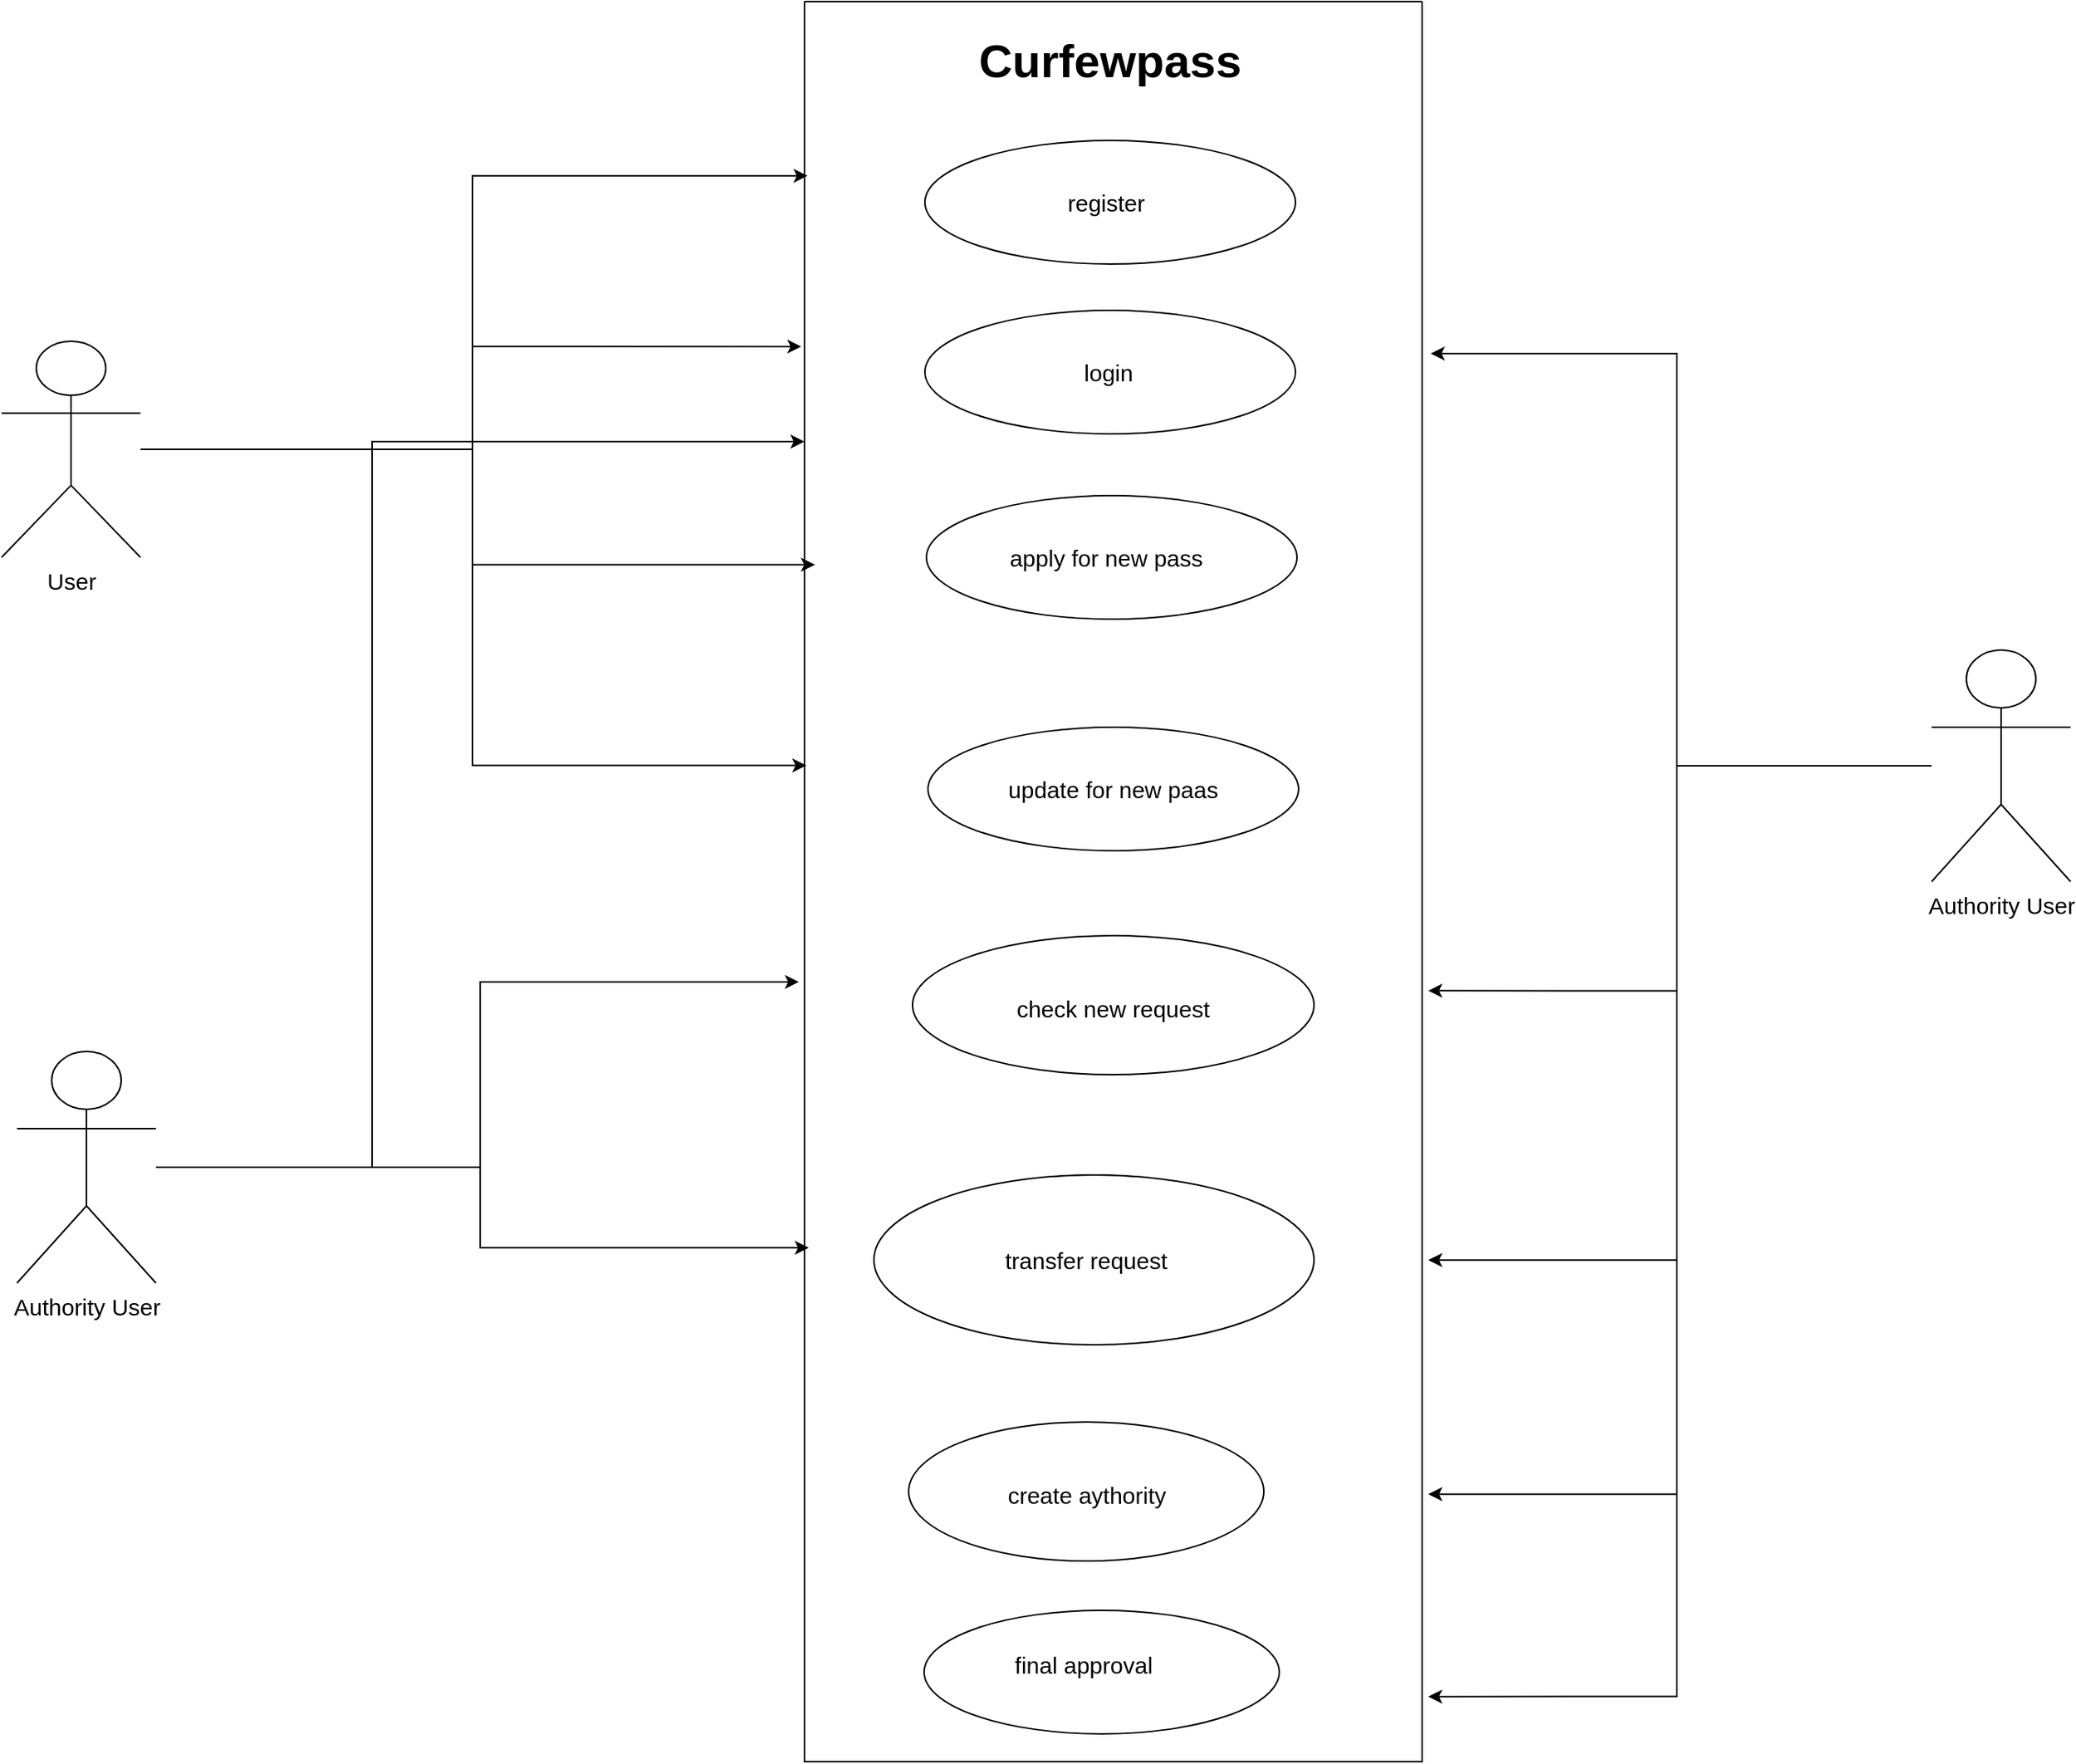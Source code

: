 <mxfile version="16.5.1" type="device"><diagram id="QCN4S0yS_lcyQeRI3mhA" name="Page-1"><mxGraphModel dx="1037" dy="1200" grid="1" gridSize="10" guides="1" tooltips="1" connect="1" arrows="1" fold="1" page="1" pageScale="1" pageWidth="850" pageHeight="1100" math="0" shadow="0"><root><mxCell id="0"/><mxCell id="1" parent="0"/><mxCell id="UtvrsTzjQvRRBVIzQx34-10" style="edgeStyle=orthogonalEdgeStyle;rounded=0;orthogonalLoop=1;jettySize=auto;html=1;entryX=0.005;entryY=0.099;entryDx=0;entryDy=0;entryPerimeter=0;" edge="1" parent="1" source="ehw7Dv09o0LKN-NOaUzj-4" target="ehw7Dv09o0LKN-NOaUzj-6"><mxGeometry relative="1" as="geometry"/></mxCell><mxCell id="UtvrsTzjQvRRBVIzQx34-11" style="edgeStyle=orthogonalEdgeStyle;rounded=0;orthogonalLoop=1;jettySize=auto;html=1;entryX=-0.005;entryY=0.196;entryDx=0;entryDy=0;entryPerimeter=0;" edge="1" parent="1" source="ehw7Dv09o0LKN-NOaUzj-4" target="ehw7Dv09o0LKN-NOaUzj-6"><mxGeometry relative="1" as="geometry"/></mxCell><mxCell id="UtvrsTzjQvRRBVIzQx34-12" style="edgeStyle=orthogonalEdgeStyle;rounded=0;orthogonalLoop=1;jettySize=auto;html=1;entryX=0.017;entryY=0.32;entryDx=0;entryDy=0;entryPerimeter=0;" edge="1" parent="1" source="ehw7Dv09o0LKN-NOaUzj-4" target="ehw7Dv09o0LKN-NOaUzj-6"><mxGeometry relative="1" as="geometry"/></mxCell><mxCell id="UtvrsTzjQvRRBVIzQx34-13" style="edgeStyle=orthogonalEdgeStyle;rounded=0;orthogonalLoop=1;jettySize=auto;html=1;entryX=0.003;entryY=0.434;entryDx=0;entryDy=0;entryPerimeter=0;" edge="1" parent="1" source="ehw7Dv09o0LKN-NOaUzj-4" target="ehw7Dv09o0LKN-NOaUzj-6"><mxGeometry relative="1" as="geometry"/></mxCell><mxCell id="ehw7Dv09o0LKN-NOaUzj-4" value="&lt;div style=&quot;text-align: justify&quot;&gt;&lt;span style=&quot;font-size: 15px&quot;&gt;User&lt;/span&gt;&lt;/div&gt;" style="shape=umlActor;verticalLabelPosition=bottom;verticalAlign=top;html=1;outlineConnect=0;" parent="1" vertex="1"><mxGeometry x="1460" y="550" width="90" height="140" as="geometry"/></mxCell><mxCell id="ehw7Dv09o0LKN-NOaUzj-6" value="" style="swimlane;startSize=0;fontSize=15;" parent="1" vertex="1"><mxGeometry x="1980" y="330" width="400" height="1140" as="geometry"/></mxCell><mxCell id="ehw7Dv09o0LKN-NOaUzj-7" value="&lt;h1&gt;Curfewpass&lt;/h1&gt;" style="text;html=1;strokeColor=none;fillColor=none;spacing=5;spacingTop=-20;whiteSpace=wrap;overflow=hidden;rounded=0;fontSize=15;" parent="ehw7Dv09o0LKN-NOaUzj-6" vertex="1"><mxGeometry x="107.5" y="11" width="202.5" height="60" as="geometry"/></mxCell><mxCell id="ehw7Dv09o0LKN-NOaUzj-8" value="" style="ellipse;whiteSpace=wrap;html=1;fontSize=15;" parent="ehw7Dv09o0LKN-NOaUzj-6" vertex="1"><mxGeometry x="78" y="90" width="240" height="80" as="geometry"/></mxCell><mxCell id="ehw7Dv09o0LKN-NOaUzj-10" value="" style="ellipse;whiteSpace=wrap;html=1;fontSize=15;" parent="ehw7Dv09o0LKN-NOaUzj-6" vertex="1"><mxGeometry x="78" y="200" width="240" height="80" as="geometry"/></mxCell><mxCell id="ehw7Dv09o0LKN-NOaUzj-9" value="" style="ellipse;whiteSpace=wrap;html=1;fontSize=15;" parent="ehw7Dv09o0LKN-NOaUzj-6" vertex="1"><mxGeometry x="79" y="320" width="240" height="80" as="geometry"/></mxCell><mxCell id="ehw7Dv09o0LKN-NOaUzj-11" value="register" style="text;html=1;strokeColor=none;fillColor=none;align=center;verticalAlign=middle;whiteSpace=wrap;rounded=0;fontSize=15;" parent="ehw7Dv09o0LKN-NOaUzj-6" vertex="1"><mxGeometry x="107.5" y="115" width="175" height="30" as="geometry"/></mxCell><mxCell id="ehw7Dv09o0LKN-NOaUzj-12" value="login" style="text;html=1;strokeColor=none;fillColor=none;align=center;verticalAlign=middle;whiteSpace=wrap;rounded=0;fontSize=15;" parent="ehw7Dv09o0LKN-NOaUzj-6" vertex="1"><mxGeometry x="77.5" y="225" width="237.5" height="30" as="geometry"/></mxCell><mxCell id="ehw7Dv09o0LKN-NOaUzj-13" value="apply for new pass" style="text;html=1;strokeColor=none;fillColor=none;align=center;verticalAlign=middle;whiteSpace=wrap;rounded=0;fontSize=15;" parent="ehw7Dv09o0LKN-NOaUzj-6" vertex="1"><mxGeometry x="122.5" y="345" width="145" height="30" as="geometry"/></mxCell><mxCell id="ehw7Dv09o0LKN-NOaUzj-42" value="" style="ellipse;whiteSpace=wrap;html=1;fontSize=15;" parent="ehw7Dv09o0LKN-NOaUzj-6" vertex="1"><mxGeometry x="80" y="470" width="240" height="80" as="geometry"/></mxCell><mxCell id="ehw7Dv09o0LKN-NOaUzj-44" value="" style="ellipse;whiteSpace=wrap;html=1;fontSize=15;" parent="ehw7Dv09o0LKN-NOaUzj-6" vertex="1"><mxGeometry x="70" y="605" width="260" height="90" as="geometry"/></mxCell><mxCell id="ehw7Dv09o0LKN-NOaUzj-47" value="update for new paas" style="text;html=1;strokeColor=none;fillColor=none;align=center;verticalAlign=middle;whiteSpace=wrap;rounded=0;fontSize=15;" parent="ehw7Dv09o0LKN-NOaUzj-6" vertex="1"><mxGeometry x="95" y="482.5" width="210" height="55" as="geometry"/></mxCell><mxCell id="ehw7Dv09o0LKN-NOaUzj-48" value="check new request" style="text;html=1;strokeColor=none;fillColor=none;align=center;verticalAlign=middle;whiteSpace=wrap;rounded=0;fontSize=15;" parent="ehw7Dv09o0LKN-NOaUzj-6" vertex="1"><mxGeometry x="95" y="623" width="210" height="57" as="geometry"/></mxCell><mxCell id="ehw7Dv09o0LKN-NOaUzj-43" value="" style="ellipse;whiteSpace=wrap;html=1;fontSize=15;" parent="ehw7Dv09o0LKN-NOaUzj-6" vertex="1"><mxGeometry x="45" y="760" width="285" height="110" as="geometry"/></mxCell><mxCell id="ehw7Dv09o0LKN-NOaUzj-49" value="transfer request" style="text;html=1;strokeColor=none;fillColor=none;align=center;verticalAlign=middle;whiteSpace=wrap;rounded=0;fontSize=15;" parent="ehw7Dv09o0LKN-NOaUzj-6" vertex="1"><mxGeometry x="60" y="800" width="245" height="30" as="geometry"/></mxCell><mxCell id="ehw7Dv09o0LKN-NOaUzj-25" value="" style="ellipse;whiteSpace=wrap;html=1;fontSize=15;" parent="ehw7Dv09o0LKN-NOaUzj-6" vertex="1"><mxGeometry x="67.5" y="920" width="230" height="90" as="geometry"/></mxCell><mxCell id="ehw7Dv09o0LKN-NOaUzj-26" value="" style="ellipse;whiteSpace=wrap;html=1;fontSize=15;" parent="ehw7Dv09o0LKN-NOaUzj-6" vertex="1"><mxGeometry x="77.5" y="1042" width="230" height="80" as="geometry"/></mxCell><mxCell id="ehw7Dv09o0LKN-NOaUzj-32" value="create aythority" style="text;html=1;strokeColor=none;fillColor=none;align=center;verticalAlign=middle;whiteSpace=wrap;rounded=0;fontSize=15;" parent="ehw7Dv09o0LKN-NOaUzj-6" vertex="1"><mxGeometry x="77.5" y="952" width="210" height="30" as="geometry"/></mxCell><mxCell id="ehw7Dv09o0LKN-NOaUzj-34" value="final approval&amp;nbsp;" style="text;html=1;strokeColor=none;fillColor=none;align=center;verticalAlign=middle;whiteSpace=wrap;rounded=0;fontSize=15;" parent="ehw7Dv09o0LKN-NOaUzj-6" vertex="1"><mxGeometry x="77.5" y="1062" width="210" height="30" as="geometry"/></mxCell><mxCell id="UtvrsTzjQvRRBVIzQx34-14" style="edgeStyle=orthogonalEdgeStyle;rounded=0;orthogonalLoop=1;jettySize=auto;html=1;entryX=-0.009;entryY=0.557;entryDx=0;entryDy=0;entryPerimeter=0;" edge="1" parent="1" source="ehw7Dv09o0LKN-NOaUzj-20" target="ehw7Dv09o0LKN-NOaUzj-6"><mxGeometry relative="1" as="geometry"/></mxCell><mxCell id="UtvrsTzjQvRRBVIzQx34-15" style="edgeStyle=orthogonalEdgeStyle;rounded=0;orthogonalLoop=1;jettySize=auto;html=1;entryX=0.007;entryY=0.708;entryDx=0;entryDy=0;entryPerimeter=0;" edge="1" parent="1" source="ehw7Dv09o0LKN-NOaUzj-20" target="ehw7Dv09o0LKN-NOaUzj-6"><mxGeometry relative="1" as="geometry"/></mxCell><mxCell id="UtvrsTzjQvRRBVIzQx34-23" style="edgeStyle=orthogonalEdgeStyle;rounded=0;orthogonalLoop=1;jettySize=auto;html=1;entryX=0;entryY=0.25;entryDx=0;entryDy=0;" edge="1" parent="1" source="ehw7Dv09o0LKN-NOaUzj-20" target="ehw7Dv09o0LKN-NOaUzj-6"><mxGeometry relative="1" as="geometry"><Array as="points"><mxPoint x="1700" y="1085"/><mxPoint x="1700" y="615"/></Array></mxGeometry></mxCell><mxCell id="ehw7Dv09o0LKN-NOaUzj-20" value="Authority User" style="shape=umlActor;verticalLabelPosition=bottom;verticalAlign=top;html=1;outlineConnect=0;fontSize=15;" parent="1" vertex="1"><mxGeometry x="1470" y="1010" width="90" height="150" as="geometry"/></mxCell><mxCell id="UtvrsTzjQvRRBVIzQx34-18" style="edgeStyle=orthogonalEdgeStyle;rounded=0;orthogonalLoop=1;jettySize=auto;html=1;entryX=1.014;entryY=0.2;entryDx=0;entryDy=0;entryPerimeter=0;" edge="1" parent="1" source="ehw7Dv09o0LKN-NOaUzj-39" target="ehw7Dv09o0LKN-NOaUzj-6"><mxGeometry relative="1" as="geometry"/></mxCell><mxCell id="UtvrsTzjQvRRBVIzQx34-19" style="edgeStyle=orthogonalEdgeStyle;rounded=0;orthogonalLoop=1;jettySize=auto;html=1;entryX=1.01;entryY=0.562;entryDx=0;entryDy=0;entryPerimeter=0;" edge="1" parent="1" source="ehw7Dv09o0LKN-NOaUzj-39" target="ehw7Dv09o0LKN-NOaUzj-6"><mxGeometry relative="1" as="geometry"/></mxCell><mxCell id="UtvrsTzjQvRRBVIzQx34-20" style="edgeStyle=orthogonalEdgeStyle;rounded=0;orthogonalLoop=1;jettySize=auto;html=1;entryX=1.01;entryY=0.715;entryDx=0;entryDy=0;entryPerimeter=0;" edge="1" parent="1" source="ehw7Dv09o0LKN-NOaUzj-39" target="ehw7Dv09o0LKN-NOaUzj-6"><mxGeometry relative="1" as="geometry"/></mxCell><mxCell id="UtvrsTzjQvRRBVIzQx34-21" style="edgeStyle=orthogonalEdgeStyle;rounded=0;orthogonalLoop=1;jettySize=auto;html=1;entryX=1.01;entryY=0.848;entryDx=0;entryDy=0;entryPerimeter=0;" edge="1" parent="1" source="ehw7Dv09o0LKN-NOaUzj-39" target="ehw7Dv09o0LKN-NOaUzj-6"><mxGeometry relative="1" as="geometry"/></mxCell><mxCell id="UtvrsTzjQvRRBVIzQx34-22" style="edgeStyle=orthogonalEdgeStyle;rounded=0;orthogonalLoop=1;jettySize=auto;html=1;entryX=1.01;entryY=0.963;entryDx=0;entryDy=0;entryPerimeter=0;" edge="1" parent="1" source="ehw7Dv09o0LKN-NOaUzj-39" target="ehw7Dv09o0LKN-NOaUzj-6"><mxGeometry relative="1" as="geometry"/></mxCell><mxCell id="ehw7Dv09o0LKN-NOaUzj-39" value="Authority User" style="shape=umlActor;verticalLabelPosition=bottom;verticalAlign=top;html=1;outlineConnect=0;fontSize=15;" parent="1" vertex="1"><mxGeometry x="2710" y="750" width="90" height="150" as="geometry"/></mxCell></root></mxGraphModel></diagram></mxfile>